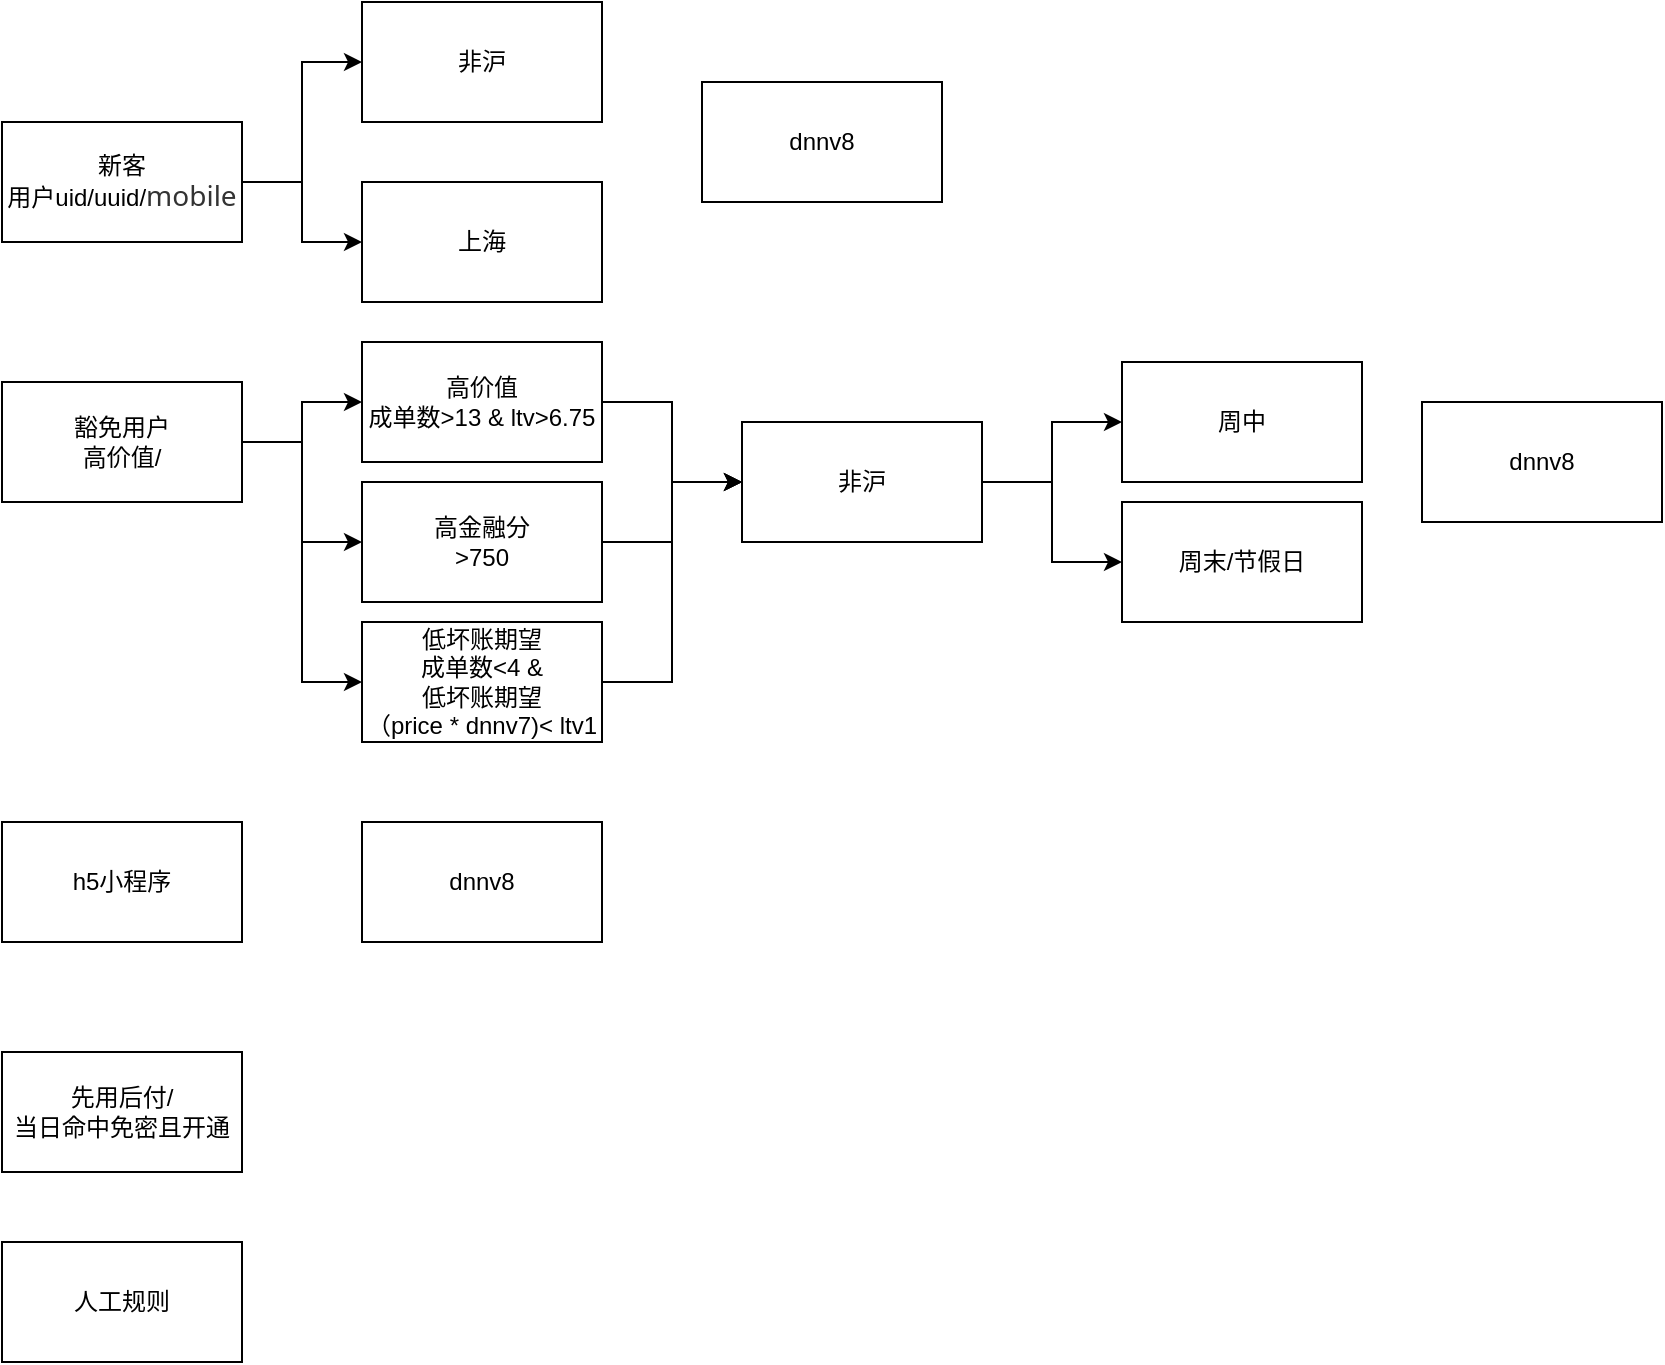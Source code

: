 <mxfile version="20.4.1" type="github"><diagram id="LbutStfvdA9pXmILgkb1" name="第 1 页"><mxGraphModel dx="1298" dy="834" grid="1" gridSize="10" guides="1" tooltips="1" connect="1" arrows="1" fold="1" page="1" pageScale="1" pageWidth="827" pageHeight="1169" math="0" shadow="0"><root><mxCell id="0"/><mxCell id="1" parent="0"/><mxCell id="jHIOQk5IgeTZSF6yAI4v-12" style="edgeStyle=orthogonalEdgeStyle;rounded=0;orthogonalLoop=1;jettySize=auto;html=1;exitX=1;exitY=0.5;exitDx=0;exitDy=0;" edge="1" parent="1" source="jHIOQk5IgeTZSF6yAI4v-1" target="jHIOQk5IgeTZSF6yAI4v-4"><mxGeometry relative="1" as="geometry"/></mxCell><mxCell id="jHIOQk5IgeTZSF6yAI4v-13" style="edgeStyle=orthogonalEdgeStyle;rounded=0;orthogonalLoop=1;jettySize=auto;html=1;exitX=1;exitY=0.5;exitDx=0;exitDy=0;entryX=0;entryY=0.5;entryDx=0;entryDy=0;" edge="1" parent="1" source="jHIOQk5IgeTZSF6yAI4v-1" target="jHIOQk5IgeTZSF6yAI4v-3"><mxGeometry relative="1" as="geometry"/></mxCell><mxCell id="jHIOQk5IgeTZSF6yAI4v-1" value="新客&lt;br&gt;用户uid/uuid/&lt;span style=&quot;color: rgb(51, 51, 51); font-family: __SYMBOL, CitadelChineseQuote, system-ui, -apple-system, &amp;quot;system-ui&amp;quot;, &amp;quot;Segoe UI&amp;quot;, Roboto, &amp;quot;PingFang SC&amp;quot;, &amp;quot;Hiragino Sans GB&amp;quot;, &amp;quot;Microsoft YaHei&amp;quot;, SimSun, sans-serif; font-size: 14px; font-variant-ligatures: none; text-align: start; background-color: rgb(255, 255, 255);&quot;&gt;mobile&lt;/span&gt;" style="rounded=0;whiteSpace=wrap;html=1;" vertex="1" parent="1"><mxGeometry x="330" y="90" width="120" height="60" as="geometry"/></mxCell><mxCell id="jHIOQk5IgeTZSF6yAI4v-2" value="dnnv8" style="rounded=0;whiteSpace=wrap;html=1;" vertex="1" parent="1"><mxGeometry x="680" y="70" width="120" height="60" as="geometry"/></mxCell><mxCell id="jHIOQk5IgeTZSF6yAI4v-3" value="非沪" style="rounded=0;whiteSpace=wrap;html=1;" vertex="1" parent="1"><mxGeometry x="510" y="30" width="120" height="60" as="geometry"/></mxCell><mxCell id="jHIOQk5IgeTZSF6yAI4v-4" value="上海" style="rounded=0;whiteSpace=wrap;html=1;" vertex="1" parent="1"><mxGeometry x="510" y="120" width="120" height="60" as="geometry"/></mxCell><mxCell id="jHIOQk5IgeTZSF6yAI4v-14" style="edgeStyle=orthogonalEdgeStyle;rounded=0;orthogonalLoop=1;jettySize=auto;html=1;exitX=1;exitY=0.5;exitDx=0;exitDy=0;" edge="1" parent="1" source="jHIOQk5IgeTZSF6yAI4v-5" target="jHIOQk5IgeTZSF6yAI4v-8"><mxGeometry relative="1" as="geometry"/></mxCell><mxCell id="jHIOQk5IgeTZSF6yAI4v-15" style="edgeStyle=orthogonalEdgeStyle;rounded=0;orthogonalLoop=1;jettySize=auto;html=1;exitX=1;exitY=0.5;exitDx=0;exitDy=0;entryX=0;entryY=0.5;entryDx=0;entryDy=0;" edge="1" parent="1" source="jHIOQk5IgeTZSF6yAI4v-5" target="jHIOQk5IgeTZSF6yAI4v-9"><mxGeometry relative="1" as="geometry"/></mxCell><mxCell id="jHIOQk5IgeTZSF6yAI4v-16" style="edgeStyle=orthogonalEdgeStyle;rounded=0;orthogonalLoop=1;jettySize=auto;html=1;exitX=1;exitY=0.5;exitDx=0;exitDy=0;entryX=0;entryY=0.5;entryDx=0;entryDy=0;" edge="1" parent="1" source="jHIOQk5IgeTZSF6yAI4v-5" target="jHIOQk5IgeTZSF6yAI4v-10"><mxGeometry relative="1" as="geometry"/></mxCell><mxCell id="jHIOQk5IgeTZSF6yAI4v-5" value="豁免用户&lt;br&gt;高价值/" style="rounded=0;whiteSpace=wrap;html=1;" vertex="1" parent="1"><mxGeometry x="330" y="220" width="120" height="60" as="geometry"/></mxCell><mxCell id="jHIOQk5IgeTZSF6yAI4v-6" value="周中" style="rounded=0;whiteSpace=wrap;html=1;" vertex="1" parent="1"><mxGeometry x="890" y="210" width="120" height="60" as="geometry"/></mxCell><mxCell id="jHIOQk5IgeTZSF6yAI4v-7" value="周末/节假日" style="rounded=0;whiteSpace=wrap;html=1;" vertex="1" parent="1"><mxGeometry x="890" y="280" width="120" height="60" as="geometry"/></mxCell><mxCell id="jHIOQk5IgeTZSF6yAI4v-18" style="edgeStyle=orthogonalEdgeStyle;rounded=0;orthogonalLoop=1;jettySize=auto;html=1;exitX=1;exitY=0.5;exitDx=0;exitDy=0;" edge="1" parent="1" source="jHIOQk5IgeTZSF6yAI4v-8" target="jHIOQk5IgeTZSF6yAI4v-17"><mxGeometry relative="1" as="geometry"/></mxCell><mxCell id="jHIOQk5IgeTZSF6yAI4v-8" value="高价值&lt;br&gt;成单数&amp;gt;13 &amp;amp; ltv&amp;gt;6.75" style="rounded=0;whiteSpace=wrap;html=1;" vertex="1" parent="1"><mxGeometry x="510" y="200" width="120" height="60" as="geometry"/></mxCell><mxCell id="jHIOQk5IgeTZSF6yAI4v-19" style="edgeStyle=orthogonalEdgeStyle;rounded=0;orthogonalLoop=1;jettySize=auto;html=1;exitX=1;exitY=0.5;exitDx=0;exitDy=0;entryX=0;entryY=0.5;entryDx=0;entryDy=0;" edge="1" parent="1" source="jHIOQk5IgeTZSF6yAI4v-9" target="jHIOQk5IgeTZSF6yAI4v-17"><mxGeometry relative="1" as="geometry"/></mxCell><mxCell id="jHIOQk5IgeTZSF6yAI4v-9" value="高金融分&lt;br&gt;&amp;gt;750" style="rounded=0;whiteSpace=wrap;html=1;" vertex="1" parent="1"><mxGeometry x="510" y="270" width="120" height="60" as="geometry"/></mxCell><mxCell id="jHIOQk5IgeTZSF6yAI4v-21" style="edgeStyle=orthogonalEdgeStyle;rounded=0;orthogonalLoop=1;jettySize=auto;html=1;exitX=1;exitY=0.5;exitDx=0;exitDy=0;entryX=0;entryY=0.5;entryDx=0;entryDy=0;" edge="1" parent="1" source="jHIOQk5IgeTZSF6yAI4v-10" target="jHIOQk5IgeTZSF6yAI4v-17"><mxGeometry relative="1" as="geometry"/></mxCell><mxCell id="jHIOQk5IgeTZSF6yAI4v-10" value="低坏账期望&lt;br&gt;成单数&amp;lt;4 &amp;amp; &lt;br&gt;低坏账期望&lt;br&gt;（price * dnnv7)&amp;lt; ltv1" style="rounded=0;whiteSpace=wrap;html=1;" vertex="1" parent="1"><mxGeometry x="510" y="340" width="120" height="60" as="geometry"/></mxCell><mxCell id="jHIOQk5IgeTZSF6yAI4v-22" style="edgeStyle=orthogonalEdgeStyle;rounded=0;orthogonalLoop=1;jettySize=auto;html=1;exitX=1;exitY=0.5;exitDx=0;exitDy=0;" edge="1" parent="1" source="jHIOQk5IgeTZSF6yAI4v-17" target="jHIOQk5IgeTZSF6yAI4v-6"><mxGeometry relative="1" as="geometry"/></mxCell><mxCell id="jHIOQk5IgeTZSF6yAI4v-23" style="edgeStyle=orthogonalEdgeStyle;rounded=0;orthogonalLoop=1;jettySize=auto;html=1;exitX=1;exitY=0.5;exitDx=0;exitDy=0;" edge="1" parent="1" source="jHIOQk5IgeTZSF6yAI4v-17" target="jHIOQk5IgeTZSF6yAI4v-7"><mxGeometry relative="1" as="geometry"/></mxCell><mxCell id="jHIOQk5IgeTZSF6yAI4v-17" value="非沪" style="rounded=0;whiteSpace=wrap;html=1;" vertex="1" parent="1"><mxGeometry x="700" y="240" width="120" height="60" as="geometry"/></mxCell><mxCell id="jHIOQk5IgeTZSF6yAI4v-24" value="dnnv8" style="rounded=0;whiteSpace=wrap;html=1;" vertex="1" parent="1"><mxGeometry x="1040" y="230" width="120" height="60" as="geometry"/></mxCell><mxCell id="jHIOQk5IgeTZSF6yAI4v-25" value="h5小程序" style="rounded=0;whiteSpace=wrap;html=1;" vertex="1" parent="1"><mxGeometry x="330" y="440" width="120" height="60" as="geometry"/></mxCell><mxCell id="jHIOQk5IgeTZSF6yAI4v-26" value="dnnv8" style="rounded=0;whiteSpace=wrap;html=1;" vertex="1" parent="1"><mxGeometry x="510" y="440" width="120" height="60" as="geometry"/></mxCell><mxCell id="jHIOQk5IgeTZSF6yAI4v-27" value="先用后付/&lt;br&gt;当日命中免密且开通" style="rounded=0;whiteSpace=wrap;html=1;" vertex="1" parent="1"><mxGeometry x="330" y="555" width="120" height="60" as="geometry"/></mxCell><mxCell id="jHIOQk5IgeTZSF6yAI4v-28" value="人工规则" style="rounded=0;whiteSpace=wrap;html=1;" vertex="1" parent="1"><mxGeometry x="330" y="650" width="120" height="60" as="geometry"/></mxCell></root></mxGraphModel></diagram></mxfile>